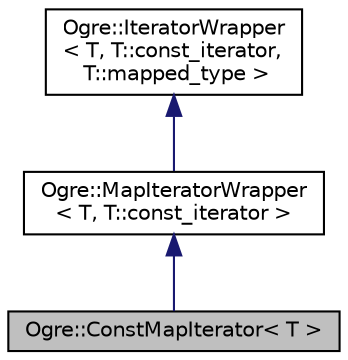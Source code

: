 digraph "Ogre::ConstMapIterator&lt; T &gt;"
{
  bgcolor="transparent";
  edge [fontname="Helvetica",fontsize="10",labelfontname="Helvetica",labelfontsize="10"];
  node [fontname="Helvetica",fontsize="10",shape=record];
  Node0 [label="Ogre::ConstMapIterator\< T \>",height=0.2,width=0.4,color="black", fillcolor="grey75", style="filled", fontcolor="black"];
  Node1 -> Node0 [dir="back",color="midnightblue",fontsize="10",style="solid",fontname="Helvetica"];
  Node1 [label="Ogre::MapIteratorWrapper\l\< T, T::const_iterator \>",height=0.2,width=0.4,color="black",URL="$class_ogre_1_1_map_iterator_wrapper.html"];
  Node2 -> Node1 [dir="back",color="midnightblue",fontsize="10",style="solid",fontname="Helvetica"];
  Node2 [label="Ogre::IteratorWrapper\l\< T, T::const_iterator,\l T::mapped_type \>",height=0.2,width=0.4,color="black",URL="$class_ogre_1_1_iterator_wrapper.html"];
}
